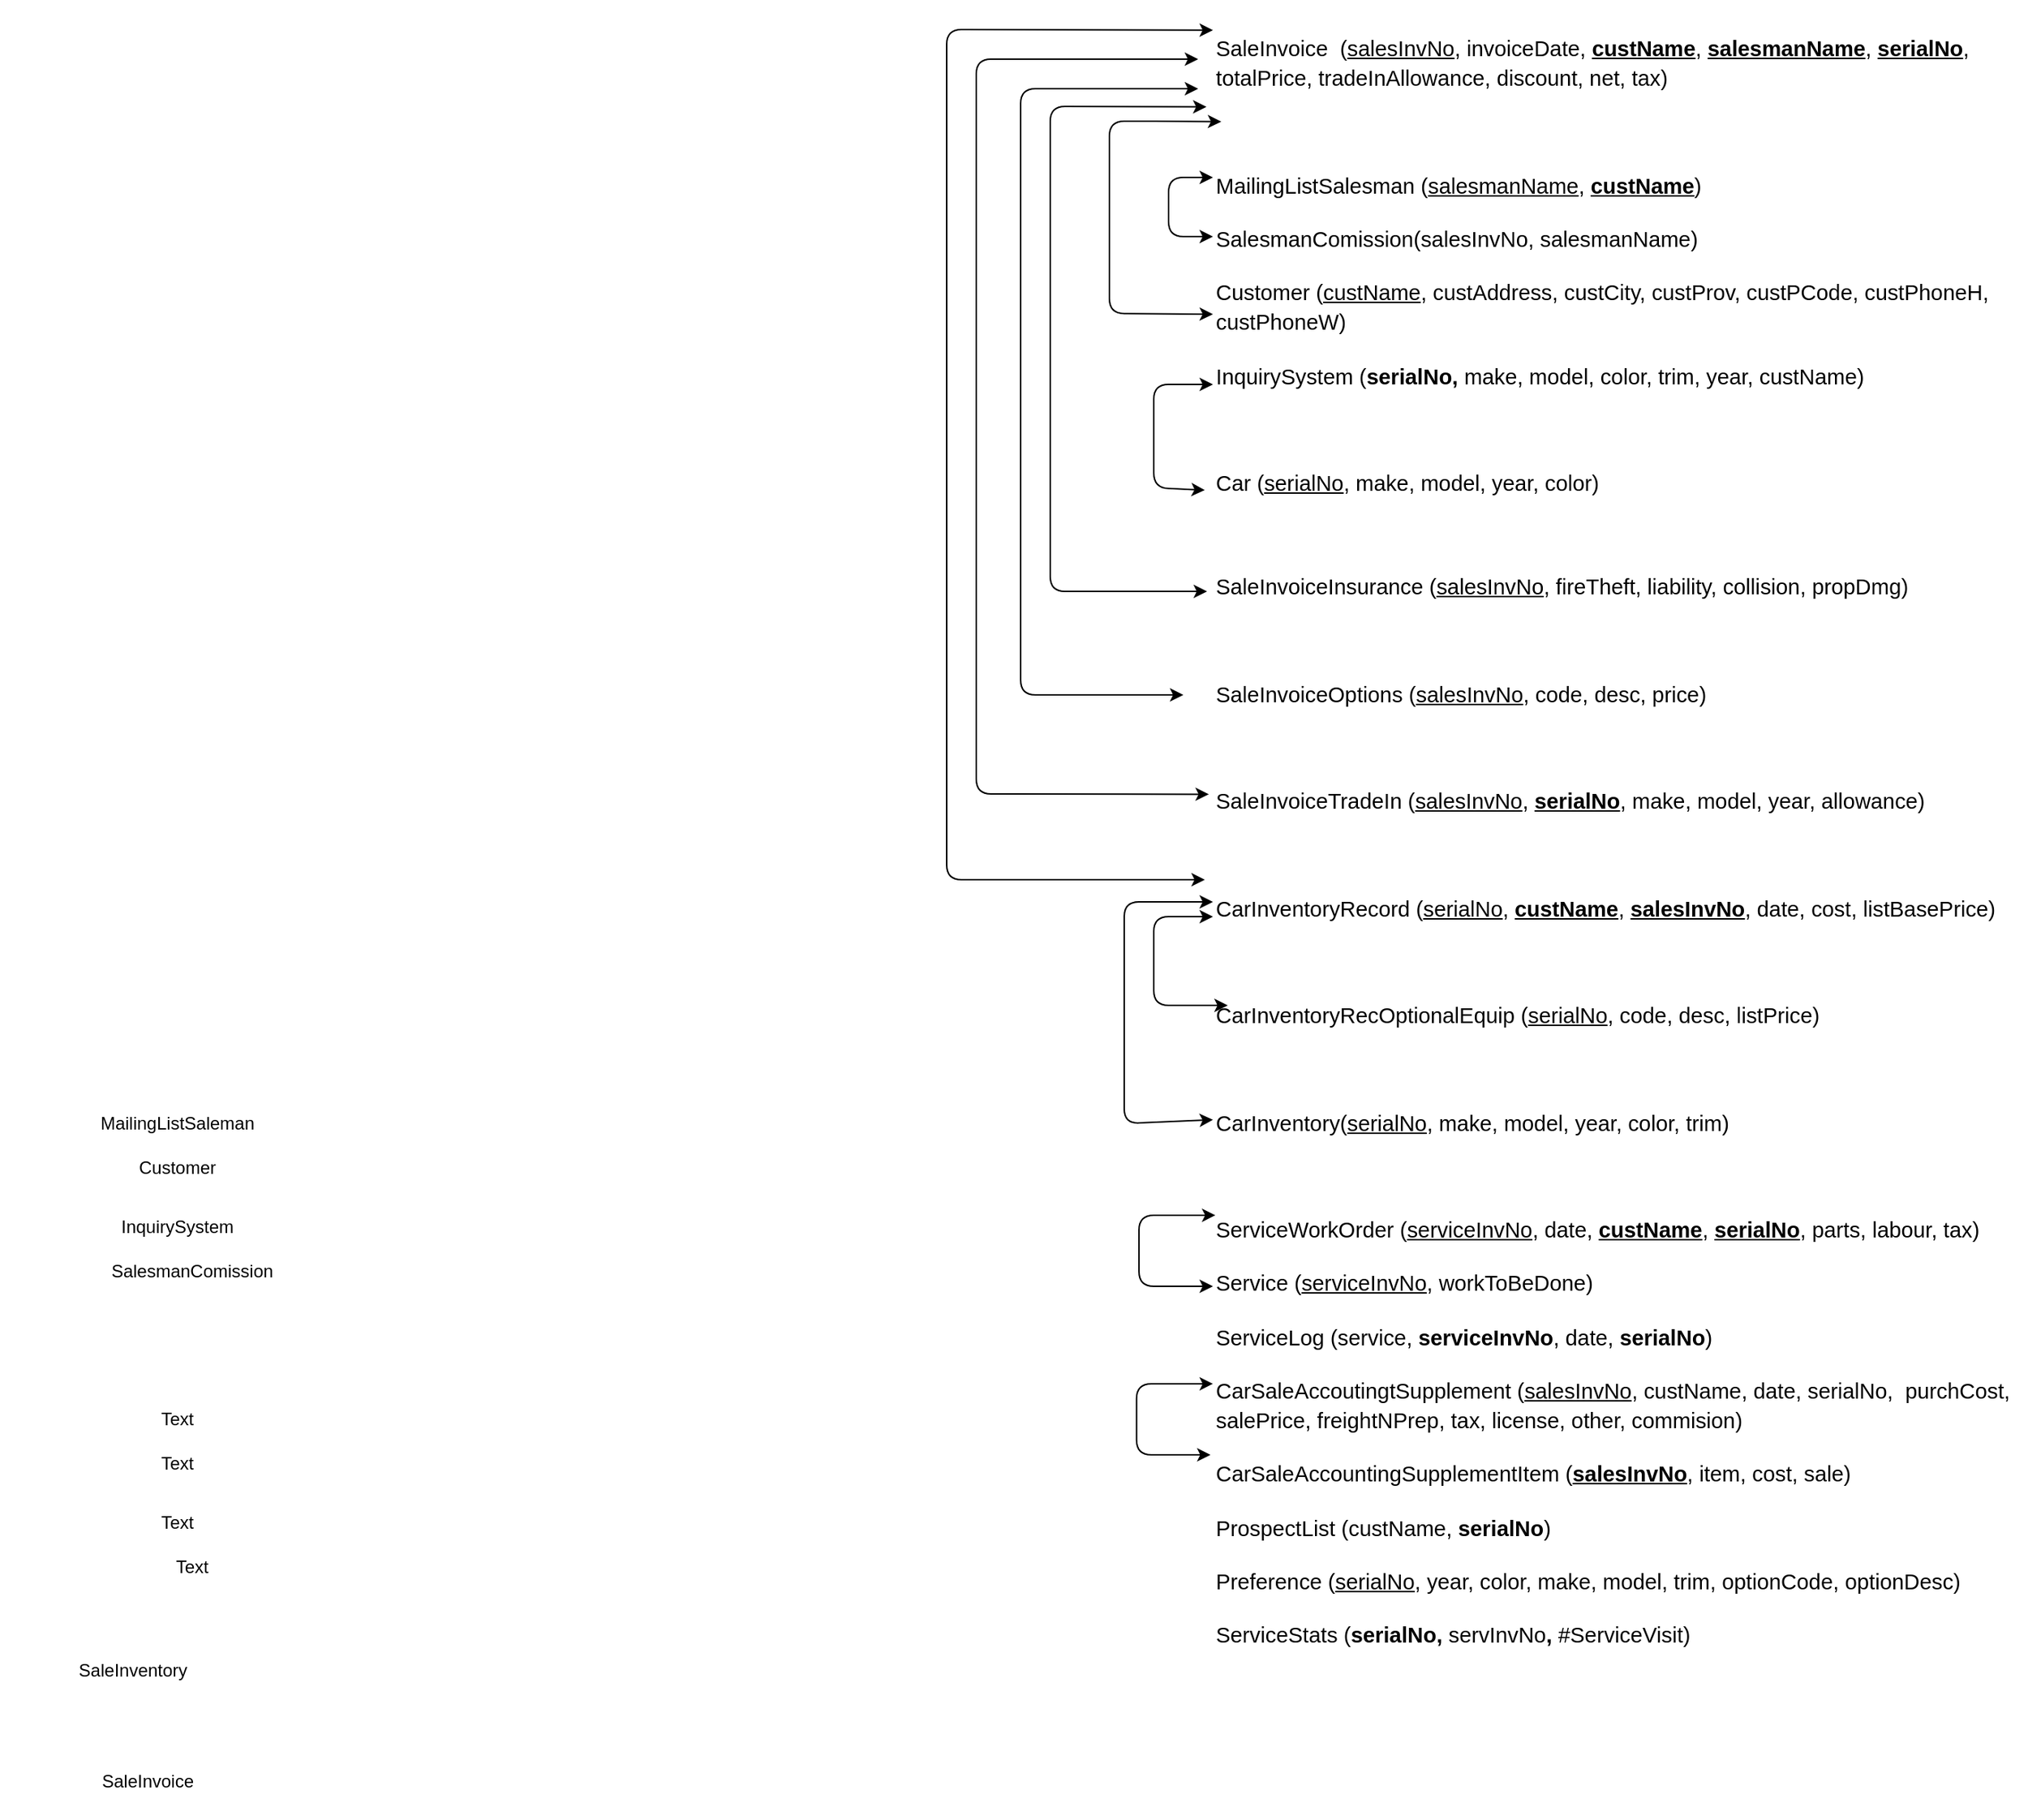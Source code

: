 <mxfile version="14.0.0" type="github">
  <diagram id="cpgGfN65SDcUuJHPmJmD" name="Page-1">
    <mxGraphModel dx="2053" dy="2140" grid="1" gridSize="10" guides="1" tooltips="1" connect="1" arrows="1" fold="1" page="1" pageScale="1" pageWidth="850" pageHeight="1100" math="0" shadow="0">
      <root>
        <mxCell id="0" />
        <mxCell id="1" parent="0" />
        <mxCell id="Bute2PtF-87hg-K_BfrG-1" value="SaleInvoice" style="text;html=1;strokeColor=none;fillColor=none;align=center;verticalAlign=middle;whiteSpace=wrap;rounded=0;" parent="1" vertex="1">
          <mxGeometry x="130" y="860" width="180" height="50" as="geometry" />
        </mxCell>
        <mxCell id="Bute2PtF-87hg-K_BfrG-2" value="MailingListSaleman" style="text;html=1;strokeColor=none;fillColor=none;align=center;verticalAlign=middle;whiteSpace=wrap;rounded=0;" parent="1" vertex="1">
          <mxGeometry x="220" y="430" width="40" height="20" as="geometry" />
        </mxCell>
        <mxCell id="Bute2PtF-87hg-K_BfrG-6" value="Customer" style="text;html=1;strokeColor=none;fillColor=none;align=center;verticalAlign=middle;whiteSpace=wrap;rounded=0;" parent="1" vertex="1">
          <mxGeometry x="220" y="460" width="40" height="20" as="geometry" />
        </mxCell>
        <mxCell id="Bute2PtF-87hg-K_BfrG-7" value="InquirySystem" style="text;html=1;strokeColor=none;fillColor=none;align=center;verticalAlign=middle;whiteSpace=wrap;rounded=0;" parent="1" vertex="1">
          <mxGeometry x="220" y="500" width="40" height="20" as="geometry" />
        </mxCell>
        <mxCell id="Bute2PtF-87hg-K_BfrG-9" value="SalesmanComission" style="text;html=1;strokeColor=none;fillColor=none;align=center;verticalAlign=middle;whiteSpace=wrap;rounded=0;" parent="1" vertex="1">
          <mxGeometry x="230" y="530" width="40" height="20" as="geometry" />
        </mxCell>
        <mxCell id="Bute2PtF-87hg-K_BfrG-15" value="SaleInventory" style="text;html=1;strokeColor=none;fillColor=none;align=center;verticalAlign=middle;whiteSpace=wrap;rounded=0;" parent="1" vertex="1">
          <mxGeometry x="120" y="780" width="180" height="60" as="geometry" />
        </mxCell>
        <mxCell id="Bute2PtF-87hg-K_BfrG-16" value="Text" style="text;html=1;strokeColor=none;fillColor=none;align=center;verticalAlign=middle;whiteSpace=wrap;rounded=0;" parent="1" vertex="1">
          <mxGeometry x="220" y="630" width="40" height="20" as="geometry" />
        </mxCell>
        <mxCell id="Bute2PtF-87hg-K_BfrG-17" value="Text" style="text;html=1;strokeColor=none;fillColor=none;align=center;verticalAlign=middle;whiteSpace=wrap;rounded=0;" parent="1" vertex="1">
          <mxGeometry x="220" y="660" width="40" height="20" as="geometry" />
        </mxCell>
        <mxCell id="Bute2PtF-87hg-K_BfrG-18" value="Text" style="text;html=1;strokeColor=none;fillColor=none;align=center;verticalAlign=middle;whiteSpace=wrap;rounded=0;" parent="1" vertex="1">
          <mxGeometry x="220" y="700" width="40" height="20" as="geometry" />
        </mxCell>
        <mxCell id="Bute2PtF-87hg-K_BfrG-19" value="Text" style="text;html=1;strokeColor=none;fillColor=none;align=center;verticalAlign=middle;whiteSpace=wrap;rounded=0;" parent="1" vertex="1">
          <mxGeometry x="230" y="730" width="40" height="20" as="geometry" />
        </mxCell>
        <mxCell id="Bute2PtF-87hg-K_BfrG-20" value="&lt;b style=&quot;font-weight: normal ; font-size: 13px&quot; id=&quot;docs-internal-guid-f85bfaa0-7fff-9a6b-ba9b-2f663f60cca4&quot;&gt;&lt;p dir=&quot;ltr&quot; style=&quot;line-height: 1.38 ; margin-top: 12pt ; margin-bottom: 12pt&quot;&gt;&lt;span style=&quot;font-size: 11pt ; font-family: &amp;#34;arial&amp;#34; ; color: rgb(0 , 0 , 0) ; background-color: transparent ; font-weight: 400 ; font-style: normal ; font-variant: normal ; text-decoration: none ; vertical-align: baseline&quot;&gt;SaleInvoice&amp;nbsp; (&lt;/span&gt;&lt;span style=&quot;font-size: 11pt ; font-family: &amp;#34;arial&amp;#34; ; color: rgb(0 , 0 , 0) ; background-color: transparent ; font-weight: 400 ; font-style: normal ; font-variant: normal ; text-decoration: underline ; vertical-align: baseline&quot;&gt;salesInvNo&lt;/span&gt;&lt;span style=&quot;font-size: 11pt ; font-family: &amp;#34;arial&amp;#34; ; color: rgb(0 , 0 , 0) ; background-color: transparent ; font-weight: 400 ; font-style: normal ; font-variant: normal ; text-decoration: none ; vertical-align: baseline&quot;&gt;, invoiceDate, &lt;/span&gt;&lt;span style=&quot;font-size: 11pt ; font-family: &amp;#34;arial&amp;#34; ; color: rgb(0 , 0 , 0) ; background-color: transparent ; font-weight: 700 ; font-style: normal ; font-variant: normal ; text-decoration: underline ; vertical-align: baseline&quot;&gt;custName&lt;/span&gt;&lt;span style=&quot;font-size: 11pt ; font-family: &amp;#34;arial&amp;#34; ; color: rgb(0 , 0 , 0) ; background-color: transparent ; font-weight: 400 ; font-style: normal ; font-variant: normal ; text-decoration: none ; vertical-align: baseline&quot;&gt;, &lt;/span&gt;&lt;span style=&quot;font-size: 11pt ; font-family: &amp;#34;arial&amp;#34; ; color: rgb(0 , 0 , 0) ; background-color: transparent ; font-weight: 700 ; font-style: normal ; font-variant: normal ; text-decoration: underline ; vertical-align: baseline&quot;&gt;salesmanName&lt;/span&gt;&lt;span style=&quot;font-size: 11pt ; font-family: &amp;#34;arial&amp;#34; ; color: rgb(0 , 0 , 0) ; background-color: transparent ; font-weight: 400 ; font-style: normal ; font-variant: normal ; text-decoration: none ; vertical-align: baseline&quot;&gt;, &lt;/span&gt;&lt;span style=&quot;font-size: 11pt ; font-family: &amp;#34;arial&amp;#34; ; color: rgb(0 , 0 , 0) ; background-color: transparent ; font-weight: 700 ; font-style: normal ; font-variant: normal ; text-decoration: underline ; vertical-align: baseline&quot;&gt;serialNo&lt;/span&gt;&lt;span style=&quot;font-size: 11pt ; font-family: &amp;#34;arial&amp;#34; ; color: rgb(0 , 0 , 0) ; background-color: transparent ; font-weight: 400 ; font-style: normal ; font-variant: normal ; text-decoration: none ; vertical-align: baseline&quot;&gt;, totalPrice, tradeInAllowance, discount, net, tax)&lt;/span&gt;&lt;/p&gt;&lt;p dir=&quot;ltr&quot; style=&quot;line-height: 1.38 ; margin-top: 12pt ; margin-bottom: 12pt&quot;&gt;&lt;span style=&quot;font-size: 11pt ; font-family: &amp;#34;arial&amp;#34; ; color: rgb(0 , 0 , 0) ; background-color: transparent ; font-weight: 400 ; font-style: normal ; font-variant: normal ; text-decoration: none ; vertical-align: baseline&quot;&gt;&lt;br&gt;&lt;/span&gt;&lt;/p&gt;&lt;p dir=&quot;ltr&quot; style=&quot;line-height: 1.38 ; margin-top: 12pt ; margin-bottom: 12pt&quot;&gt;&lt;span style=&quot;font-size: 11pt ; font-family: &amp;#34;arial&amp;#34; ; color: rgb(0 , 0 , 0) ; background-color: transparent ; font-weight: 400 ; font-style: normal ; font-variant: normal ; text-decoration: none ; vertical-align: baseline&quot;&gt;MailingListSalesman (&lt;/span&gt;&lt;span style=&quot;font-size: 11pt ; font-family: &amp;#34;arial&amp;#34; ; color: rgb(0 , 0 , 0) ; background-color: transparent ; font-weight: 400 ; font-style: normal ; font-variant: normal ; text-decoration: underline ; vertical-align: baseline&quot;&gt;salesmanName&lt;/span&gt;&lt;span style=&quot;font-size: 11pt ; font-family: &amp;#34;arial&amp;#34; ; color: rgb(0 , 0 , 0) ; background-color: transparent ; font-weight: 400 ; font-style: normal ; font-variant: normal ; text-decoration: none ; vertical-align: baseline&quot;&gt;, &lt;/span&gt;&lt;span style=&quot;font-size: 11pt ; font-family: &amp;#34;arial&amp;#34; ; color: rgb(0 , 0 , 0) ; background-color: transparent ; font-weight: 700 ; font-style: normal ; font-variant: normal ; text-decoration: underline ; vertical-align: baseline&quot;&gt;custName&lt;/span&gt;&lt;span style=&quot;font-size: 11pt ; font-family: &amp;#34;arial&amp;#34; ; color: rgb(0 , 0 , 0) ; background-color: transparent ; font-weight: 400 ; font-style: normal ; font-variant: normal ; text-decoration: none ; vertical-align: baseline&quot;&gt;)&lt;/span&gt;&lt;/p&gt;&lt;p dir=&quot;ltr&quot; style=&quot;line-height: 1.38 ; margin-top: 12pt ; margin-bottom: 12pt&quot;&gt;&lt;span style=&quot;font-size: 11pt ; font-family: &amp;#34;arial&amp;#34; ; color: rgb(0 , 0 , 0) ; background-color: transparent ; font-weight: 400 ; font-style: normal ; font-variant: normal ; text-decoration: none ; vertical-align: baseline&quot;&gt;&lt;span style=&quot;background-color: transparent ; font-size: 11pt ; vertical-align: baseline&quot;&gt;SalesmanComission(&lt;/span&gt;&lt;span style=&quot;background-color: transparent ; font-size: 11pt ; vertical-align: baseline&quot;&gt;salesInvNo&lt;/span&gt;&lt;span style=&quot;background-color: transparent ; font-size: 11pt ; vertical-align: baseline&quot;&gt;,&amp;nbsp;&lt;/span&gt;&lt;span style=&quot;background-color: transparent ; font-size: 11pt ; vertical-align: baseline&quot;&gt;salesmanName&lt;/span&gt;&lt;span style=&quot;background-color: transparent ; font-size: 11pt ; vertical-align: baseline&quot;&gt;)&lt;/span&gt;&lt;br&gt;&lt;/span&gt;&lt;/p&gt;&lt;p dir=&quot;ltr&quot; style=&quot;line-height: 1.38 ; margin-top: 12pt ; margin-bottom: 12pt&quot;&gt;&lt;span style=&quot;font-size: 11pt ; font-family: &amp;#34;arial&amp;#34; ; color: rgb(0 , 0 , 0) ; background-color: transparent ; font-weight: 400 ; font-style: normal ; font-variant: normal ; text-decoration: none ; vertical-align: baseline&quot;&gt;Customer (&lt;/span&gt;&lt;span style=&quot;font-size: 11pt ; font-family: &amp;#34;arial&amp;#34; ; color: rgb(0 , 0 , 0) ; background-color: transparent ; font-weight: 400 ; font-style: normal ; font-variant: normal ; text-decoration: underline ; vertical-align: baseline&quot;&gt;custName&lt;/span&gt;&lt;span style=&quot;font-size: 11pt ; font-family: &amp;#34;arial&amp;#34; ; color: rgb(0 , 0 , 0) ; background-color: transparent ; font-weight: 400 ; font-style: normal ; font-variant: normal ; text-decoration: none ; vertical-align: baseline&quot;&gt;, custAddress, custCity, custProv, custPCode, custPhoneH, custPhoneW)&lt;/span&gt;&lt;/p&gt;&lt;span id=&quot;docs-internal-guid-f85bfaa0-7fff-9a6b-ba9b-2f663f60cca4&quot;&gt;&lt;p dir=&quot;ltr&quot; style=&quot;line-height: 1.38 ; margin-top: 12pt ; margin-bottom: 12pt&quot;&gt;&lt;span style=&quot;font-size: 11pt ; font-family: &amp;#34;arial&amp;#34; ; background-color: transparent ; vertical-align: baseline&quot;&gt;InquirySystem (&lt;/span&gt;&lt;span style=&quot;font-size: 11pt ; font-family: &amp;#34;arial&amp;#34; ; background-color: transparent ; font-weight: 700 ; vertical-align: baseline&quot;&gt;serialNo&lt;/span&gt;&lt;span style=&quot;font-size: 11pt ; font-family: &amp;#34;arial&amp;#34; ; background-color: transparent ; font-weight: 700 ; vertical-align: baseline&quot;&gt;,&amp;nbsp;&lt;/span&gt;&lt;span style=&quot;font-size: 11pt ; font-family: &amp;#34;arial&amp;#34; ; background-color: transparent ; vertical-align: baseline&quot;&gt;make, model, color, trim, year,&amp;nbsp;&lt;/span&gt;&lt;span style=&quot;font-size: 11pt ; font-family: &amp;#34;arial&amp;#34; ; background-color: transparent ; vertical-align: baseline&quot;&gt;custName&lt;/span&gt;&lt;span style=&quot;font-size: 11pt ; font-family: &amp;#34;arial&amp;#34; ; background-color: transparent ; vertical-align: baseline&quot;&gt;)&lt;/span&gt;&lt;/p&gt;&lt;/span&gt;&lt;p dir=&quot;ltr&quot; style=&quot;line-height: 1.38 ; margin-top: 12pt ; margin-bottom: 12pt&quot;&gt;&lt;span style=&quot;font-size: 11pt ; font-family: &amp;#34;arial&amp;#34; ; color: rgb(0 , 0 , 0) ; background-color: transparent ; font-weight: 400 ; font-style: normal ; font-variant: normal ; vertical-align: baseline&quot;&gt;&lt;span style=&quot;background-color: transparent ; font-size: 11pt ; vertical-align: baseline&quot;&gt;&lt;br&gt;&lt;/span&gt;&lt;/span&gt;&lt;/p&gt;&lt;p dir=&quot;ltr&quot; style=&quot;line-height: 1.38 ; margin-top: 12pt ; margin-bottom: 12pt&quot;&gt;&lt;span style=&quot;font-size: 11pt ; font-family: &amp;#34;arial&amp;#34; ; color: rgb(0 , 0 , 0) ; background-color: transparent ; font-weight: 400 ; font-style: normal ; font-variant: normal ; vertical-align: baseline&quot;&gt;&lt;span style=&quot;background-color: transparent ; font-size: 11pt ; vertical-align: baseline&quot;&gt;Car (&lt;/span&gt;&lt;span style=&quot;background-color: transparent ; font-size: 11pt ; vertical-align: baseline&quot;&gt;&lt;u&gt;serialNo&lt;/u&gt;&lt;/span&gt;&lt;span style=&quot;background-color: transparent ; font-size: 11pt ; vertical-align: baseline&quot;&gt;, make, model, year, color)&amp;nbsp;&lt;/span&gt;&lt;br&gt;&lt;/span&gt;&lt;/p&gt;&lt;p dir=&quot;ltr&quot; style=&quot;line-height: 1.38 ; margin-top: 12pt ; margin-bottom: 12pt&quot;&gt;&lt;br&gt;&lt;/p&gt;&lt;p dir=&quot;ltr&quot; style=&quot;line-height: 1.38 ; margin-top: 12pt ; margin-bottom: 12pt&quot;&gt;&lt;span style=&quot;font-size: 11pt ; font-family: &amp;#34;arial&amp;#34; ; color: rgb(0 , 0 , 0) ; background-color: transparent ; font-weight: 400 ; font-style: normal ; font-variant: normal ; text-decoration: none ; vertical-align: baseline&quot;&gt;SaleInvoiceInsurance (&lt;/span&gt;&lt;span style=&quot;font-size: 11pt ; font-family: &amp;#34;arial&amp;#34; ; color: rgb(0 , 0 , 0) ; background-color: transparent ; font-weight: 400 ; font-style: normal ; font-variant: normal ; text-decoration: underline ; vertical-align: baseline&quot;&gt;salesInvNo&lt;/span&gt;&lt;span style=&quot;font-size: 11pt ; font-family: &amp;#34;arial&amp;#34; ; color: rgb(0 , 0 , 0) ; background-color: transparent ; font-weight: 400 ; font-style: normal ; font-variant: normal ; text-decoration: none ; vertical-align: baseline&quot;&gt;, fireTheft, liability, collision, propDmg)&lt;/span&gt;&lt;/p&gt;&lt;p dir=&quot;ltr&quot; style=&quot;line-height: 1.38 ; margin-top: 12pt ; margin-bottom: 12pt&quot;&gt;&lt;span style=&quot;font-size: 11pt ; font-family: &amp;#34;arial&amp;#34; ; color: rgb(0 , 0 , 0) ; background-color: transparent ; font-weight: 400 ; font-style: normal ; font-variant: normal ; text-decoration: none ; vertical-align: baseline&quot;&gt;&lt;br&gt;&lt;/span&gt;&lt;/p&gt;&lt;p dir=&quot;ltr&quot; style=&quot;line-height: 1.38 ; margin-top: 12pt ; margin-bottom: 12pt&quot;&gt;&lt;span style=&quot;font-size: 11pt ; font-family: &amp;#34;arial&amp;#34; ; color: rgb(0 , 0 , 0) ; background-color: transparent ; font-weight: 400 ; font-style: normal ; font-variant: normal ; text-decoration: none ; vertical-align: baseline&quot;&gt;SaleInvoiceOptions (&lt;/span&gt;&lt;span style=&quot;font-size: 11pt ; font-family: &amp;#34;arial&amp;#34; ; color: rgb(0 , 0 , 0) ; background-color: transparent ; font-weight: 400 ; font-style: normal ; font-variant: normal ; text-decoration: underline ; vertical-align: baseline&quot;&gt;salesInvNo&lt;/span&gt;&lt;span style=&quot;font-size: 11pt ; font-family: &amp;#34;arial&amp;#34; ; color: rgb(0 , 0 , 0) ; background-color: transparent ; font-weight: 400 ; font-style: normal ; font-variant: normal ; text-decoration: none ; vertical-align: baseline&quot;&gt;, code, desc, price)&lt;/span&gt;&lt;/p&gt;&lt;p dir=&quot;ltr&quot; style=&quot;line-height: 1.38 ; margin-top: 12pt ; margin-bottom: 12pt&quot;&gt;&lt;span style=&quot;font-size: 11pt ; font-family: &amp;#34;arial&amp;#34; ; color: rgb(0 , 0 , 0) ; background-color: transparent ; font-weight: 400 ; font-style: normal ; font-variant: normal ; text-decoration: none ; vertical-align: baseline&quot;&gt;&lt;br&gt;&lt;/span&gt;&lt;/p&gt;&lt;p dir=&quot;ltr&quot; style=&quot;line-height: 1.38 ; margin-top: 12pt ; margin-bottom: 12pt&quot;&gt;&lt;span style=&quot;font-size: 11pt ; font-family: &amp;#34;arial&amp;#34; ; color: rgb(0 , 0 , 0) ; background-color: transparent ; font-weight: 400 ; font-style: normal ; font-variant: normal ; text-decoration: none ; vertical-align: baseline&quot;&gt;SaleInvoiceTradeIn (&lt;/span&gt;&lt;span style=&quot;font-size: 11pt ; font-family: &amp;#34;arial&amp;#34; ; color: rgb(0 , 0 , 0) ; background-color: transparent ; font-weight: 400 ; font-style: normal ; font-variant: normal ; text-decoration: underline ; vertical-align: baseline&quot;&gt;salesInvNo&lt;/span&gt;&lt;span style=&quot;font-size: 11pt ; font-family: &amp;#34;arial&amp;#34; ; color: rgb(0 , 0 , 0) ; background-color: transparent ; font-weight: 400 ; font-style: normal ; font-variant: normal ; text-decoration: none ; vertical-align: baseline&quot;&gt;, &lt;/span&gt;&lt;span style=&quot;font-size: 11pt ; font-family: &amp;#34;arial&amp;#34; ; color: rgb(0 , 0 , 0) ; background-color: transparent ; font-weight: 700 ; font-style: normal ; font-variant: normal ; text-decoration: underline ; vertical-align: baseline&quot;&gt;serialNo&lt;/span&gt;&lt;span style=&quot;font-size: 11pt ; font-family: &amp;#34;arial&amp;#34; ; color: rgb(0 , 0 , 0) ; background-color: transparent ; font-weight: 400 ; font-style: normal ; font-variant: normal ; text-decoration: none ; vertical-align: baseline&quot;&gt;, make, model, year, allowance)&lt;/span&gt;&lt;/p&gt;&lt;p dir=&quot;ltr&quot; style=&quot;line-height: 1.38 ; margin-top: 12pt ; margin-bottom: 12pt&quot;&gt;&lt;span style=&quot;font-size: 11pt ; font-family: &amp;#34;arial&amp;#34; ; color: rgb(0 , 0 , 0) ; background-color: transparent ; font-weight: 400 ; font-style: normal ; font-variant: normal ; text-decoration: none ; vertical-align: baseline&quot;&gt;&lt;br&gt;&lt;/span&gt;&lt;/p&gt;&lt;p dir=&quot;ltr&quot; style=&quot;line-height: 1.38 ; margin-top: 12pt ; margin-bottom: 12pt&quot;&gt;&lt;span style=&quot;font-size: 11pt ; font-family: &amp;#34;arial&amp;#34; ; color: rgb(0 , 0 , 0) ; background-color: transparent ; font-weight: 400 ; font-style: normal ; font-variant: normal ; text-decoration: none ; vertical-align: baseline&quot;&gt;CarInventoryRecord (&lt;/span&gt;&lt;span style=&quot;font-size: 11pt ; font-family: &amp;#34;arial&amp;#34; ; color: rgb(0 , 0 , 0) ; background-color: transparent ; font-weight: 400 ; font-style: normal ; font-variant: normal ; text-decoration: underline ; vertical-align: baseline&quot;&gt;serialNo&lt;/span&gt;&lt;span style=&quot;font-size: 11pt ; font-family: &amp;#34;arial&amp;#34; ; color: rgb(0 , 0 , 0) ; background-color: transparent ; font-weight: 400 ; font-style: normal ; font-variant: normal ; text-decoration: none ; vertical-align: baseline&quot;&gt;, &lt;/span&gt;&lt;span style=&quot;font-size: 11pt ; font-family: &amp;#34;arial&amp;#34; ; color: rgb(0 , 0 , 0) ; background-color: transparent ; font-weight: 700 ; font-style: normal ; font-variant: normal ; text-decoration: underline ; vertical-align: baseline&quot;&gt;custName&lt;/span&gt;&lt;span style=&quot;font-size: 11pt ; font-family: &amp;#34;arial&amp;#34; ; color: rgb(0 , 0 , 0) ; background-color: transparent ; font-weight: 400 ; font-style: normal ; font-variant: normal ; text-decoration: none ; vertical-align: baseline&quot;&gt;, &lt;/span&gt;&lt;span style=&quot;font-size: 11pt ; font-family: &amp;#34;arial&amp;#34; ; color: rgb(0 , 0 , 0) ; background-color: transparent ; font-weight: 700 ; font-style: normal ; font-variant: normal ; text-decoration: underline ; vertical-align: baseline&quot;&gt;salesInvNo&lt;/span&gt;&lt;span style=&quot;font-size: 11pt ; font-family: &amp;#34;arial&amp;#34; ; color: rgb(0 , 0 , 0) ; background-color: transparent ; font-weight: 400 ; font-style: normal ; font-variant: normal ; text-decoration: none ; vertical-align: baseline&quot;&gt;, date, cost, listBasePrice)&lt;/span&gt;&lt;/p&gt;&lt;p dir=&quot;ltr&quot; style=&quot;line-height: 1.38 ; margin-top: 12pt ; margin-bottom: 12pt&quot;&gt;&lt;span style=&quot;font-size: 11pt ; font-family: &amp;#34;arial&amp;#34; ; color: rgb(0 , 0 , 0) ; background-color: transparent ; font-weight: 400 ; font-style: normal ; font-variant: normal ; text-decoration: none ; vertical-align: baseline&quot;&gt;&lt;br&gt;&lt;/span&gt;&lt;/p&gt;&lt;p dir=&quot;ltr&quot; style=&quot;line-height: 1.38 ; margin-top: 12pt ; margin-bottom: 12pt&quot;&gt;&lt;span style=&quot;font-size: 11pt ; font-family: &amp;#34;arial&amp;#34; ; color: rgb(0 , 0 , 0) ; background-color: transparent ; font-weight: 400 ; font-style: normal ; font-variant: normal ; text-decoration: none ; vertical-align: baseline&quot;&gt;CarInventoryRecOptionalEquip (&lt;/span&gt;&lt;span style=&quot;font-size: 11pt ; font-family: &amp;#34;arial&amp;#34; ; color: rgb(0 , 0 , 0) ; background-color: transparent ; font-weight: 400 ; font-style: normal ; font-variant: normal ; text-decoration: underline ; vertical-align: baseline&quot;&gt;serialNo&lt;/span&gt;&lt;span style=&quot;font-size: 11pt ; font-family: &amp;#34;arial&amp;#34; ; color: rgb(0 , 0 , 0) ; background-color: transparent ; font-weight: 400 ; font-style: normal ; font-variant: normal ; text-decoration: none ; vertical-align: baseline&quot;&gt;, code, desc, listPrice)&lt;/span&gt;&lt;/p&gt;&lt;p dir=&quot;ltr&quot; style=&quot;line-height: 1.38 ; margin-top: 12pt ; margin-bottom: 12pt&quot;&gt;&lt;span style=&quot;font-size: 11pt ; font-family: &amp;#34;arial&amp;#34; ; color: rgb(0 , 0 , 0) ; background-color: transparent ; font-weight: 400 ; font-style: normal ; font-variant: normal ; text-decoration: none ; vertical-align: baseline&quot;&gt;&lt;br&gt;&lt;/span&gt;&lt;/p&gt;&lt;p dir=&quot;ltr&quot; style=&quot;line-height: 1.38 ; margin-top: 12pt ; margin-bottom: 12pt&quot;&gt;&lt;span style=&quot;font-size: 11pt ; font-family: &amp;#34;arial&amp;#34; ; color: rgb(0 , 0 , 0) ; background-color: transparent ; font-weight: 400 ; font-style: normal ; font-variant: normal ; text-decoration: none ; vertical-align: baseline&quot;&gt;CarInventory(&lt;/span&gt;&lt;span style=&quot;font-size: 11pt ; font-family: &amp;#34;arial&amp;#34; ; color: rgb(0 , 0 , 0) ; background-color: transparent ; font-weight: 400 ; font-style: normal ; font-variant: normal ; text-decoration: underline ; vertical-align: baseline&quot;&gt;serialNo&lt;/span&gt;&lt;span style=&quot;font-size: 11pt ; font-family: &amp;#34;arial&amp;#34; ; color: rgb(0 , 0 , 0) ; background-color: transparent ; font-weight: 400 ; font-style: normal ; font-variant: normal ; text-decoration: none ; vertical-align: baseline&quot;&gt;, make, model, year, color, trim)&lt;/span&gt;&lt;/p&gt;&lt;p dir=&quot;ltr&quot; style=&quot;line-height: 1.38 ; margin-top: 12pt ; margin-bottom: 12pt&quot;&gt;&lt;span style=&quot;font-size: 11pt ; font-family: &amp;#34;arial&amp;#34; ; color: rgb(0 , 0 , 0) ; background-color: transparent ; font-weight: 400 ; font-style: normal ; font-variant: normal ; text-decoration: none ; vertical-align: baseline&quot;&gt;&lt;br&gt;&lt;/span&gt;&lt;/p&gt;&lt;p dir=&quot;ltr&quot; style=&quot;line-height: 1.38 ; margin-top: 12pt ; margin-bottom: 12pt&quot;&gt;&lt;span style=&quot;font-size: 11pt ; font-family: &amp;#34;arial&amp;#34; ; color: rgb(0 , 0 , 0) ; background-color: transparent ; font-weight: 400 ; font-style: normal ; font-variant: normal ; text-decoration: none ; vertical-align: baseline&quot;&gt;ServiceWorkOrder (&lt;/span&gt;&lt;span style=&quot;font-size: 11pt ; font-family: &amp;#34;arial&amp;#34; ; color: rgb(0 , 0 , 0) ; background-color: transparent ; font-weight: 400 ; font-style: normal ; font-variant: normal ; text-decoration: underline ; vertical-align: baseline&quot;&gt;serviceInvNo&lt;/span&gt;&lt;span style=&quot;font-size: 11pt ; font-family: &amp;#34;arial&amp;#34; ; color: rgb(0 , 0 , 0) ; background-color: transparent ; font-weight: 400 ; font-style: normal ; font-variant: normal ; text-decoration: none ; vertical-align: baseline&quot;&gt;, date, &lt;/span&gt;&lt;span style=&quot;font-size: 11pt ; font-family: &amp;#34;arial&amp;#34; ; color: rgb(0 , 0 , 0) ; background-color: transparent ; font-weight: 700 ; font-style: normal ; font-variant: normal ; text-decoration: underline ; vertical-align: baseline&quot;&gt;custName&lt;/span&gt;&lt;span style=&quot;font-size: 11pt ; font-family: &amp;#34;arial&amp;#34; ; color: rgb(0 , 0 , 0) ; background-color: transparent ; font-weight: 400 ; font-style: normal ; font-variant: normal ; text-decoration: none ; vertical-align: baseline&quot;&gt;, &lt;/span&gt;&lt;span style=&quot;font-size: 11pt ; font-family: &amp;#34;arial&amp;#34; ; color: rgb(0 , 0 , 0) ; background-color: transparent ; font-weight: 700 ; font-style: normal ; font-variant: normal ; text-decoration: underline ; vertical-align: baseline&quot;&gt;serialNo&lt;/span&gt;&lt;span style=&quot;font-size: 11pt ; font-family: &amp;#34;arial&amp;#34; ; color: rgb(0 , 0 , 0) ; background-color: transparent ; font-weight: 400 ; font-style: normal ; font-variant: normal ; text-decoration: none ; vertical-align: baseline&quot;&gt;, parts, labour, tax)&lt;/span&gt;&lt;/p&gt;&lt;p dir=&quot;ltr&quot; style=&quot;line-height: 1.38 ; margin-top: 12pt ; margin-bottom: 12pt&quot;&gt;&lt;span style=&quot;font-size: 11pt ; font-family: &amp;#34;arial&amp;#34; ; color: rgb(0 , 0 , 0) ; background-color: transparent ; font-weight: 400 ; font-style: normal ; font-variant: normal ; text-decoration: none ; vertical-align: baseline&quot;&gt;Service (&lt;/span&gt;&lt;span style=&quot;font-size: 11pt ; font-family: &amp;#34;arial&amp;#34; ; color: rgb(0 , 0 , 0) ; background-color: transparent ; font-weight: 400 ; font-style: normal ; font-variant: normal ; text-decoration: underline ; vertical-align: baseline&quot;&gt;serviceInvNo&lt;/span&gt;&lt;span style=&quot;font-size: 11pt ; font-family: &amp;#34;arial&amp;#34; ; color: rgb(0 , 0 , 0) ; background-color: transparent ; font-weight: 400 ; font-style: normal ; font-variant: normal ; text-decoration: none ; vertical-align: baseline&quot;&gt;, workToBeDone)&lt;/span&gt;&lt;/p&gt;&lt;p dir=&quot;ltr&quot; style=&quot;line-height: 1.38 ; margin-top: 12pt ; margin-bottom: 12pt&quot;&gt;&lt;span style=&quot;font-size: 11pt ; font-family: &amp;#34;arial&amp;#34; ; color: rgb(0 , 0 , 0) ; background-color: transparent ; font-weight: 400 ; font-style: normal ; font-variant: normal ; text-decoration: none ; vertical-align: baseline&quot;&gt;&lt;span id=&quot;docs-internal-guid-f85bfaa0-7fff-9a6b-ba9b-2f663f60cca4&quot; style=&quot;font-family: &amp;#34;helvetica&amp;#34; ; font-size: 13px&quot;&gt;&lt;/span&gt;&lt;/span&gt;&lt;/p&gt;&lt;p dir=&quot;ltr&quot; style=&quot;line-height: 1.38 ; margin-top: 12pt ; margin-bottom: 12pt&quot;&gt;&lt;span style=&quot;background-color: transparent ; font-size: 11pt ; font-family: &amp;#34;arial&amp;#34; ; vertical-align: baseline&quot;&gt;ServiceLog (&lt;/span&gt;&lt;span style=&quot;background-color: transparent ; font-size: 11pt ; font-family: &amp;#34;arial&amp;#34; ; vertical-align: baseline&quot;&gt;service&lt;/span&gt;&lt;span style=&quot;background-color: transparent ; font-size: 11pt ; font-family: &amp;#34;arial&amp;#34; ; vertical-align: baseline&quot;&gt;,&lt;span&gt;&amp;nbsp;&lt;/span&gt;&lt;/span&gt;&lt;span style=&quot;background-color: transparent ; font-size: 11pt ; font-family: &amp;#34;arial&amp;#34; ; font-weight: 700 ; vertical-align: baseline&quot;&gt;serviceInvNo&lt;/span&gt;&lt;span style=&quot;background-color: transparent ; font-size: 11pt ; font-family: &amp;#34;arial&amp;#34; ; vertical-align: baseline&quot;&gt;, date,&lt;span&gt;&amp;nbsp;&lt;/span&gt;&lt;/span&gt;&lt;span style=&quot;background-color: transparent ; font-size: 11pt ; font-family: &amp;#34;arial&amp;#34; ; font-weight: 700 ; vertical-align: baseline&quot;&gt;serialNo&lt;/span&gt;&lt;span style=&quot;background-color: transparent ; font-size: 11pt ; font-family: &amp;#34;arial&amp;#34; ; vertical-align: baseline&quot;&gt;)&lt;/span&gt;&lt;/p&gt;&lt;p dir=&quot;ltr&quot; style=&quot;line-height: 1.38 ; margin-top: 12pt ; margin-bottom: 12pt&quot;&gt;&lt;span style=&quot;font-size: 11pt ; font-family: &amp;#34;arial&amp;#34; ; color: rgb(0 , 0 , 0) ; background-color: transparent ; font-weight: 400 ; font-style: normal ; font-variant: normal ; text-decoration: none ; vertical-align: baseline&quot;&gt;CarSaleAccoutingtSupplement (&lt;/span&gt;&lt;span style=&quot;font-size: 11pt ; font-family: &amp;#34;arial&amp;#34; ; color: rgb(0 , 0 , 0) ; background-color: transparent ; font-weight: 400 ; font-style: normal ; font-variant: normal ; text-decoration: underline ; vertical-align: baseline&quot;&gt;salesInvNo&lt;/span&gt;&lt;span style=&quot;font-size: 11pt ; font-family: &amp;#34;arial&amp;#34; ; color: rgb(0 , 0 , 0) ; background-color: transparent ; font-weight: 400 ; font-style: normal ; font-variant: normal ; text-decoration: none ; vertical-align: baseline&quot;&gt;, custName, date, serialNo,&amp;nbsp; purchCost, salePrice, freightNPrep, tax, license, other, commision)&lt;/span&gt;&lt;/p&gt;&lt;p dir=&quot;ltr&quot; style=&quot;line-height: 1.38 ; margin-top: 12pt ; margin-bottom: 12pt&quot;&gt;&lt;span style=&quot;font-size: 11pt ; font-family: &amp;#34;arial&amp;#34; ; color: rgb(0 , 0 , 0) ; background-color: transparent ; font-weight: 400 ; font-style: normal ; font-variant: normal ; text-decoration: none ; vertical-align: baseline&quot;&gt;CarSaleAccountingSupplementItem (&lt;/span&gt;&lt;span style=&quot;font-size: 11pt ; font-family: &amp;#34;arial&amp;#34; ; color: rgb(0 , 0 , 0) ; background-color: transparent ; font-weight: 700 ; font-style: normal ; font-variant: normal ; text-decoration: underline ; vertical-align: baseline&quot;&gt;salesInvNo&lt;/span&gt;&lt;span style=&quot;font-size: 11pt ; font-family: &amp;#34;arial&amp;#34; ; color: rgb(0 , 0 , 0) ; background-color: transparent ; font-weight: 400 ; font-style: normal ; font-variant: normal ; text-decoration: none ; vertical-align: baseline&quot;&gt;, item, cost, sale)&lt;/span&gt;&lt;/p&gt;&lt;p dir=&quot;ltr&quot; style=&quot;line-height: 1.38 ; margin-top: 12pt ; margin-bottom: 12pt&quot;&gt;&lt;span style=&quot;background-color: transparent ; font-size: 11pt ; font-family: &amp;#34;arial&amp;#34; ; vertical-align: baseline&quot;&gt;ProspectList (&lt;/span&gt;&lt;span style=&quot;background-color: transparent ; font-size: 11pt ; font-family: &amp;#34;arial&amp;#34; ; vertical-align: baseline&quot;&gt;custName&lt;/span&gt;&lt;span style=&quot;background-color: transparent ; font-size: 11pt ; font-family: &amp;#34;arial&amp;#34; ; vertical-align: baseline&quot;&gt;, &lt;/span&gt;&lt;span style=&quot;background-color: transparent ; font-size: 11pt ; font-family: &amp;#34;arial&amp;#34; ; font-weight: 700 ; vertical-align: baseline&quot;&gt;serialNo&lt;/span&gt;&lt;span style=&quot;background-color: transparent ; font-size: 11pt ; font-family: &amp;#34;arial&amp;#34; ; vertical-align: baseline&quot;&gt;)&lt;/span&gt;&lt;br&gt;&lt;/p&gt;&lt;p dir=&quot;ltr&quot; style=&quot;line-height: 1.38 ; margin-top: 12pt ; margin-bottom: 12pt&quot;&gt;&lt;span style=&quot;font-size: 11pt ; font-family: &amp;#34;arial&amp;#34; ; color: rgb(0 , 0 , 0) ; background-color: transparent ; font-weight: 400 ; font-style: normal ; font-variant: normal ; text-decoration: none ; vertical-align: baseline&quot;&gt;Preference (&lt;/span&gt;&lt;span style=&quot;font-size: 11pt ; font-family: &amp;#34;arial&amp;#34; ; color: rgb(0 , 0 , 0) ; background-color: transparent ; font-weight: 400 ; font-style: normal ; font-variant: normal ; text-decoration: underline ; vertical-align: baseline&quot;&gt;serialNo&lt;/span&gt;&lt;span style=&quot;font-size: 11pt ; font-family: &amp;#34;arial&amp;#34; ; color: rgb(0 , 0 , 0) ; background-color: transparent ; font-weight: 400 ; font-style: normal ; font-variant: normal ; text-decoration: none ; vertical-align: baseline&quot;&gt;, year, color, make, model, trim, optionCode, optionDesc)&lt;/span&gt;&lt;/p&gt;&lt;p dir=&quot;ltr&quot; style=&quot;line-height: 1.38 ; margin-top: 12pt ; margin-bottom: 12pt&quot;&gt;&lt;span id=&quot;docs-internal-guid-aea7df36-7fff-44b0-7beb-eae7727c627a&quot;&gt;&lt;span style=&quot;font-size: 11pt ; font-family: &amp;#34;arial&amp;#34; ; background-color: transparent ; vertical-align: baseline&quot;&gt;ServiceStats (&lt;/span&gt;&lt;span style=&quot;font-size: 11pt ; font-family: &amp;#34;arial&amp;#34; ; background-color: transparent ; font-weight: 700 ; vertical-align: baseline&quot;&gt;serialNo&lt;/span&gt;&lt;span style=&quot;font-size: 11pt ; font-family: &amp;#34;arial&amp;#34; ; background-color: transparent ; font-weight: 700 ; vertical-align: baseline&quot;&gt;, &lt;/span&gt;&lt;span style=&quot;font-size: 11pt ; font-family: &amp;#34;arial&amp;#34; ; background-color: transparent ; vertical-align: baseline&quot;&gt;servInvNo&lt;/span&gt;&lt;span style=&quot;font-size: 11pt ; font-family: &amp;#34;arial&amp;#34; ; background-color: transparent ; font-weight: 700 ; vertical-align: baseline&quot;&gt;, &lt;/span&gt;&lt;span style=&quot;font-size: 11pt ; font-family: &amp;#34;arial&amp;#34; ; background-color: transparent ; vertical-align: baseline&quot;&gt;#ServiceVisit) &lt;/span&gt;&lt;/span&gt;&lt;br&gt;&lt;/p&gt;&lt;/b&gt;" style="text;whiteSpace=wrap;html=1;" parent="1" vertex="1">
          <mxGeometry x="940" y="-320" width="550" height="850" as="geometry" />
        </mxCell>
        <mxCell id="5qVeR0Ykk26iLVC83VnX-1" value="" style="endArrow=classic;startArrow=classic;html=1;exitX=-0.01;exitY=0.7;exitDx=0;exitDy=0;exitPerimeter=0;entryX=0;entryY=0.024;entryDx=0;entryDy=0;entryPerimeter=0;" edge="1" parent="1" source="Bute2PtF-87hg-K_BfrG-20" target="Bute2PtF-87hg-K_BfrG-20">
          <mxGeometry width="50" height="50" relative="1" as="geometry">
            <mxPoint x="930" y="190" as="sourcePoint" />
            <mxPoint x="935" y="-290" as="targetPoint" />
            <Array as="points">
              <mxPoint x="760" y="275" />
              <mxPoint x="760" y="-300" />
            </Array>
          </mxGeometry>
        </mxCell>
        <mxCell id="5qVeR0Ykk26iLVC83VnX-2" value="" style="endArrow=classic;startArrow=classic;html=1;" edge="1" parent="1">
          <mxGeometry width="50" height="50" relative="1" as="geometry">
            <mxPoint x="940" y="-160" as="sourcePoint" />
            <mxPoint x="940" y="-200" as="targetPoint" />
            <Array as="points">
              <mxPoint x="910" y="-160" />
              <mxPoint x="910" y="-200" />
            </Array>
          </mxGeometry>
        </mxCell>
        <mxCell id="5qVeR0Ykk26iLVC83VnX-3" value="" style="endArrow=classic;startArrow=classic;html=1;exitX=-0.005;exitY=0.632;exitDx=0;exitDy=0;exitPerimeter=0;" edge="1" parent="1" source="Bute2PtF-87hg-K_BfrG-20">
          <mxGeometry width="50" height="50" relative="1" as="geometry">
            <mxPoint x="930" y="120" as="sourcePoint" />
            <mxPoint x="930" y="-280" as="targetPoint" />
            <Array as="points">
              <mxPoint x="780" y="217" />
              <mxPoint x="780" y="-280" />
            </Array>
          </mxGeometry>
        </mxCell>
        <mxCell id="5qVeR0Ykk26iLVC83VnX-4" value="" style="endArrow=classic;startArrow=classic;html=1;" edge="1" parent="1">
          <mxGeometry width="50" height="50" relative="1" as="geometry">
            <mxPoint x="920" y="150" as="sourcePoint" />
            <mxPoint x="930" y="-260" as="targetPoint" />
            <Array as="points">
              <mxPoint x="810" y="150" />
              <mxPoint x="810" y="-260" />
            </Array>
          </mxGeometry>
        </mxCell>
        <mxCell id="5qVeR0Ykk26iLVC83VnX-5" value="" style="endArrow=classic;startArrow=classic;html=1;entryX=-0.008;entryY=0.085;entryDx=0;entryDy=0;entryPerimeter=0;" edge="1" parent="1" target="Bute2PtF-87hg-K_BfrG-20">
          <mxGeometry width="50" height="50" relative="1" as="geometry">
            <mxPoint x="936" y="80" as="sourcePoint" />
            <mxPoint x="930" y="-120.0" as="targetPoint" />
            <Array as="points">
              <mxPoint x="830" y="80" />
              <mxPoint x="830" y="-248" />
            </Array>
          </mxGeometry>
        </mxCell>
        <mxCell id="5qVeR0Ykk26iLVC83VnX-6" value="" style="endArrow=classic;startArrow=classic;html=1;exitX=0;exitY=0.25;exitDx=0;exitDy=0;entryX=-0.008;entryY=0.085;entryDx=0;entryDy=0;entryPerimeter=0;" edge="1" parent="1" source="Bute2PtF-87hg-K_BfrG-20">
          <mxGeometry width="50" height="50" relative="1" as="geometry">
            <mxPoint x="948.9" y="-55" as="sourcePoint" />
            <mxPoint x="945.6" y="-237.75" as="targetPoint" />
            <Array as="points">
              <mxPoint x="870" y="-108" />
              <mxPoint x="870" y="-238" />
              <mxPoint x="910" y="-238" />
            </Array>
          </mxGeometry>
        </mxCell>
        <mxCell id="5qVeR0Ykk26iLVC83VnX-7" value="" style="endArrow=classic;startArrow=classic;html=1;exitX=-0.01;exitY=0.39;exitDx=0;exitDy=0;exitPerimeter=0;" edge="1" parent="1" source="Bute2PtF-87hg-K_BfrG-20">
          <mxGeometry width="50" height="50" relative="1" as="geometry">
            <mxPoint x="930" y="-10" as="sourcePoint" />
            <mxPoint x="940" y="-60.0" as="targetPoint" />
            <Array as="points">
              <mxPoint x="900" y="10" />
              <mxPoint x="900" y="-60" />
            </Array>
          </mxGeometry>
        </mxCell>
        <mxCell id="5qVeR0Ykk26iLVC83VnX-9" value="" style="endArrow=classic;startArrow=classic;html=1;" edge="1" parent="1">
          <mxGeometry width="50" height="50" relative="1" as="geometry">
            <mxPoint x="950" y="360" as="sourcePoint" />
            <mxPoint x="940" y="300" as="targetPoint" />
            <Array as="points">
              <mxPoint x="900" y="360" />
              <mxPoint x="900" y="300" />
            </Array>
          </mxGeometry>
        </mxCell>
        <mxCell id="5qVeR0Ykk26iLVC83VnX-10" value="" style="endArrow=classic;startArrow=classic;html=1;exitX=0;exitY=0.891;exitDx=0;exitDy=0;exitPerimeter=0;" edge="1" parent="1" source="Bute2PtF-87hg-K_BfrG-20">
          <mxGeometry width="50" height="50" relative="1" as="geometry">
            <mxPoint x="934.5" y="361.5" as="sourcePoint" />
            <mxPoint x="940" y="290" as="targetPoint" />
            <Array as="points">
              <mxPoint x="880" y="440" />
              <mxPoint x="880" y="290" />
            </Array>
          </mxGeometry>
        </mxCell>
        <mxCell id="5qVeR0Ykk26iLVC83VnX-11" value="" style="endArrow=classic;startArrow=classic;html=1;entryX=0.003;entryY=0.967;entryDx=0;entryDy=0;entryPerimeter=0;" edge="1" parent="1" target="Bute2PtF-87hg-K_BfrG-20">
          <mxGeometry width="50" height="50" relative="1" as="geometry">
            <mxPoint x="940" y="550" as="sourcePoint" />
            <mxPoint x="930" y="490" as="targetPoint" />
            <Array as="points">
              <mxPoint x="890" y="550" />
              <mxPoint x="890" y="502" />
            </Array>
          </mxGeometry>
        </mxCell>
        <mxCell id="5qVeR0Ykk26iLVC83VnX-12" value="" style="endArrow=classic;startArrow=classic;html=1;entryX=0.003;entryY=0.967;entryDx=0;entryDy=0;entryPerimeter=0;" edge="1" parent="1">
          <mxGeometry width="50" height="50" relative="1" as="geometry">
            <mxPoint x="938.35" y="664.03" as="sourcePoint" />
            <mxPoint x="940.0" y="615.98" as="targetPoint" />
            <Array as="points">
              <mxPoint x="888.35" y="664.03" />
              <mxPoint x="888.35" y="616.03" />
            </Array>
          </mxGeometry>
        </mxCell>
      </root>
    </mxGraphModel>
  </diagram>
</mxfile>
